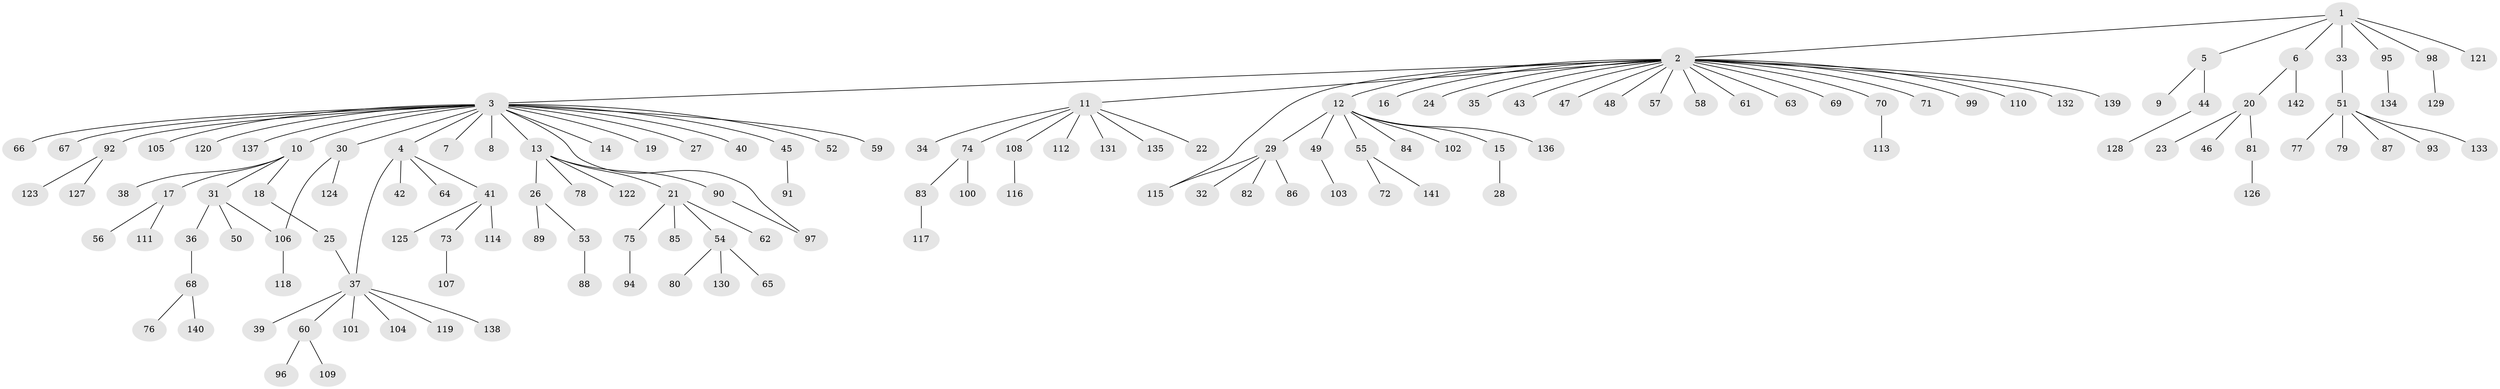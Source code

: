 // coarse degree distribution, {1: 0.8732394366197183, 22: 0.014084507042253521, 8: 0.014084507042253521, 19: 0.014084507042253521, 5: 0.028169014084507043, 11: 0.014084507042253521, 2: 0.028169014084507043, 4: 0.014084507042253521}
// Generated by graph-tools (version 1.1) at 2025/51/03/04/25 21:51:35]
// undirected, 142 vertices, 145 edges
graph export_dot {
graph [start="1"]
  node [color=gray90,style=filled];
  1;
  2;
  3;
  4;
  5;
  6;
  7;
  8;
  9;
  10;
  11;
  12;
  13;
  14;
  15;
  16;
  17;
  18;
  19;
  20;
  21;
  22;
  23;
  24;
  25;
  26;
  27;
  28;
  29;
  30;
  31;
  32;
  33;
  34;
  35;
  36;
  37;
  38;
  39;
  40;
  41;
  42;
  43;
  44;
  45;
  46;
  47;
  48;
  49;
  50;
  51;
  52;
  53;
  54;
  55;
  56;
  57;
  58;
  59;
  60;
  61;
  62;
  63;
  64;
  65;
  66;
  67;
  68;
  69;
  70;
  71;
  72;
  73;
  74;
  75;
  76;
  77;
  78;
  79;
  80;
  81;
  82;
  83;
  84;
  85;
  86;
  87;
  88;
  89;
  90;
  91;
  92;
  93;
  94;
  95;
  96;
  97;
  98;
  99;
  100;
  101;
  102;
  103;
  104;
  105;
  106;
  107;
  108;
  109;
  110;
  111;
  112;
  113;
  114;
  115;
  116;
  117;
  118;
  119;
  120;
  121;
  122;
  123;
  124;
  125;
  126;
  127;
  128;
  129;
  130;
  131;
  132;
  133;
  134;
  135;
  136;
  137;
  138;
  139;
  140;
  141;
  142;
  1 -- 2;
  1 -- 5;
  1 -- 6;
  1 -- 33;
  1 -- 95;
  1 -- 98;
  1 -- 121;
  2 -- 3;
  2 -- 11;
  2 -- 12;
  2 -- 16;
  2 -- 24;
  2 -- 35;
  2 -- 43;
  2 -- 47;
  2 -- 48;
  2 -- 57;
  2 -- 58;
  2 -- 61;
  2 -- 63;
  2 -- 69;
  2 -- 70;
  2 -- 71;
  2 -- 99;
  2 -- 110;
  2 -- 115;
  2 -- 132;
  2 -- 139;
  3 -- 4;
  3 -- 7;
  3 -- 8;
  3 -- 10;
  3 -- 13;
  3 -- 14;
  3 -- 19;
  3 -- 27;
  3 -- 30;
  3 -- 40;
  3 -- 45;
  3 -- 52;
  3 -- 59;
  3 -- 66;
  3 -- 67;
  3 -- 92;
  3 -- 97;
  3 -- 105;
  3 -- 120;
  3 -- 137;
  4 -- 37;
  4 -- 41;
  4 -- 42;
  4 -- 64;
  5 -- 9;
  5 -- 44;
  6 -- 20;
  6 -- 142;
  10 -- 17;
  10 -- 18;
  10 -- 31;
  10 -- 38;
  11 -- 22;
  11 -- 34;
  11 -- 74;
  11 -- 108;
  11 -- 112;
  11 -- 131;
  11 -- 135;
  12 -- 15;
  12 -- 29;
  12 -- 49;
  12 -- 55;
  12 -- 84;
  12 -- 102;
  12 -- 136;
  13 -- 21;
  13 -- 26;
  13 -- 78;
  13 -- 90;
  13 -- 122;
  15 -- 28;
  17 -- 56;
  17 -- 111;
  18 -- 25;
  20 -- 23;
  20 -- 46;
  20 -- 81;
  21 -- 54;
  21 -- 62;
  21 -- 75;
  21 -- 85;
  25 -- 37;
  26 -- 53;
  26 -- 89;
  29 -- 32;
  29 -- 82;
  29 -- 86;
  29 -- 115;
  30 -- 106;
  30 -- 124;
  31 -- 36;
  31 -- 50;
  31 -- 106;
  33 -- 51;
  36 -- 68;
  37 -- 39;
  37 -- 60;
  37 -- 101;
  37 -- 104;
  37 -- 119;
  37 -- 138;
  41 -- 73;
  41 -- 114;
  41 -- 125;
  44 -- 128;
  45 -- 91;
  49 -- 103;
  51 -- 77;
  51 -- 79;
  51 -- 87;
  51 -- 93;
  51 -- 133;
  53 -- 88;
  54 -- 65;
  54 -- 80;
  54 -- 130;
  55 -- 72;
  55 -- 141;
  60 -- 96;
  60 -- 109;
  68 -- 76;
  68 -- 140;
  70 -- 113;
  73 -- 107;
  74 -- 83;
  74 -- 100;
  75 -- 94;
  81 -- 126;
  83 -- 117;
  90 -- 97;
  92 -- 123;
  92 -- 127;
  95 -- 134;
  98 -- 129;
  106 -- 118;
  108 -- 116;
}
